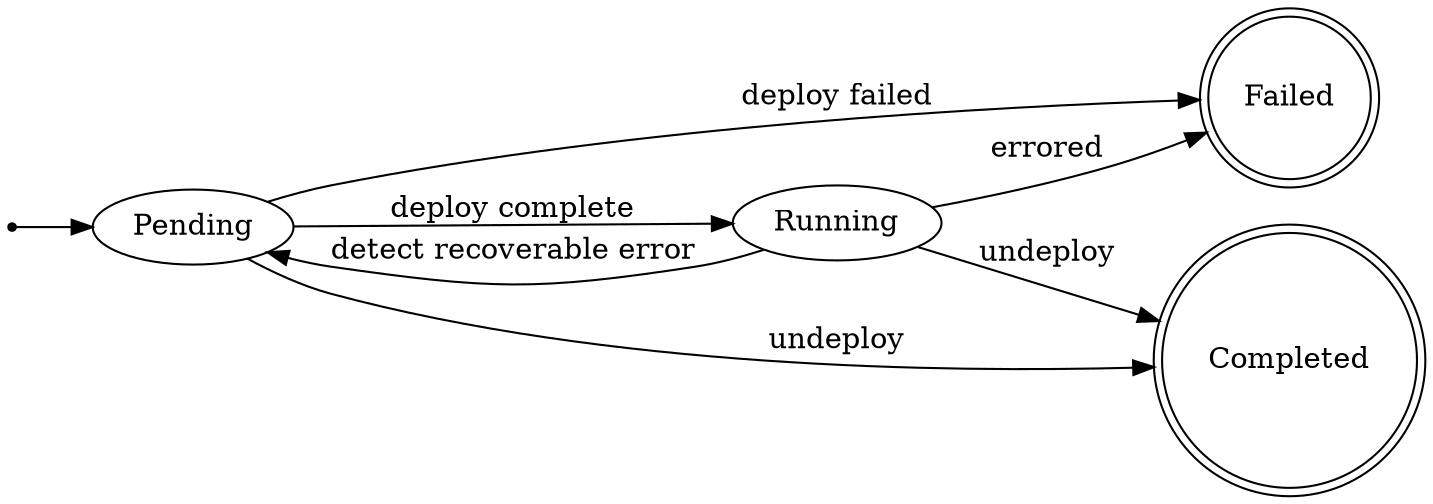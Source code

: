 digraph JobStates {

    rankdir = LR;

    node [shape = point]; init;
    node [shape = ellipse];

    Failed     [shape = doublecircle];
    Completed [shape = doublecircle];

    init -> Pending;

    Pending -> Running   [label = "deploy complete"];
    Pending -> Failed    [label = "deploy failed"];
    Running -> Completed [label = "undeploy"];
    Pending -> Completed [label = "undeploy"];
    Running -> Failed    [label = "errored"];
    Running -> Pending   [label = "detect recoverable error"];
}
